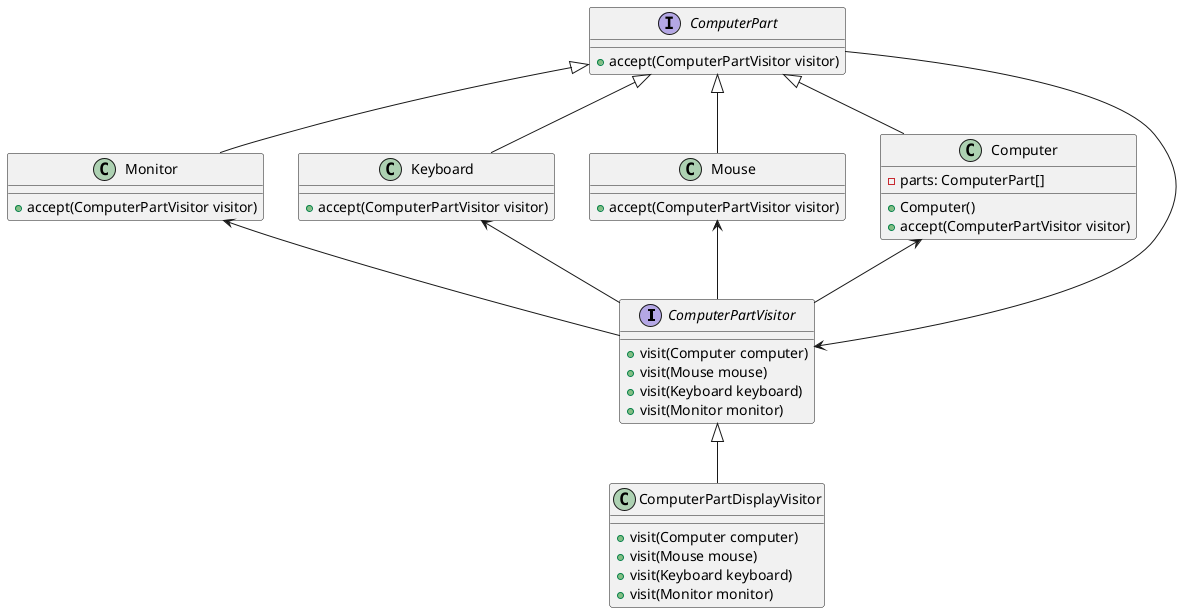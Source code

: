 @startuml

interface ComputerPartVisitor {
    +visit(Computer computer)
    +visit(Mouse mouse)
    +visit(Keyboard keyboard)
    +visit(Monitor monitor)
}

interface ComputerPart {
    +accept(ComputerPartVisitor visitor)
}

class Computer {
    -parts: ComputerPart[]
    +Computer()
    +accept(ComputerPartVisitor visitor)
}

class Mouse {
    +accept(ComputerPartVisitor visitor)
}

class Keyboard {
    +accept(ComputerPartVisitor visitor)
}

class Monitor {
    +accept(ComputerPartVisitor visitor)
}


class ComputerPartDisplayVisitor {
    +visit(Computer computer)
    +visit(Mouse mouse)
    +visit(Keyboard keyboard)
    +visit(Monitor monitor)
}

ComputerPart <|--Computer
ComputerPart <|--Mouse
ComputerPart <|--Keyboard
ComputerPart <|--Monitor
ComputerPart-down->ComputerPartVisitor

ComputerPartVisitor --up>Computer
ComputerPartVisitor --up>Mouse
ComputerPartVisitor --up>Keyboard
ComputerPartVisitor --up>Monitor

ComputerPartVisitor <|-- ComputerPartDisplayVisitor

@enduml
